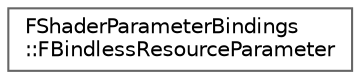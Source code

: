 digraph "Graphical Class Hierarchy"
{
 // INTERACTIVE_SVG=YES
 // LATEX_PDF_SIZE
  bgcolor="transparent";
  edge [fontname=Helvetica,fontsize=10,labelfontname=Helvetica,labelfontsize=10];
  node [fontname=Helvetica,fontsize=10,shape=box,height=0.2,width=0.4];
  rankdir="LR";
  Node0 [id="Node000000",label="FShaderParameterBindings\l::FBindlessResourceParameter",height=0.2,width=0.4,color="grey40", fillcolor="white", style="filled",URL="$da/dd7/structFShaderParameterBindings_1_1FBindlessResourceParameter.html",tooltip=" "];
}

